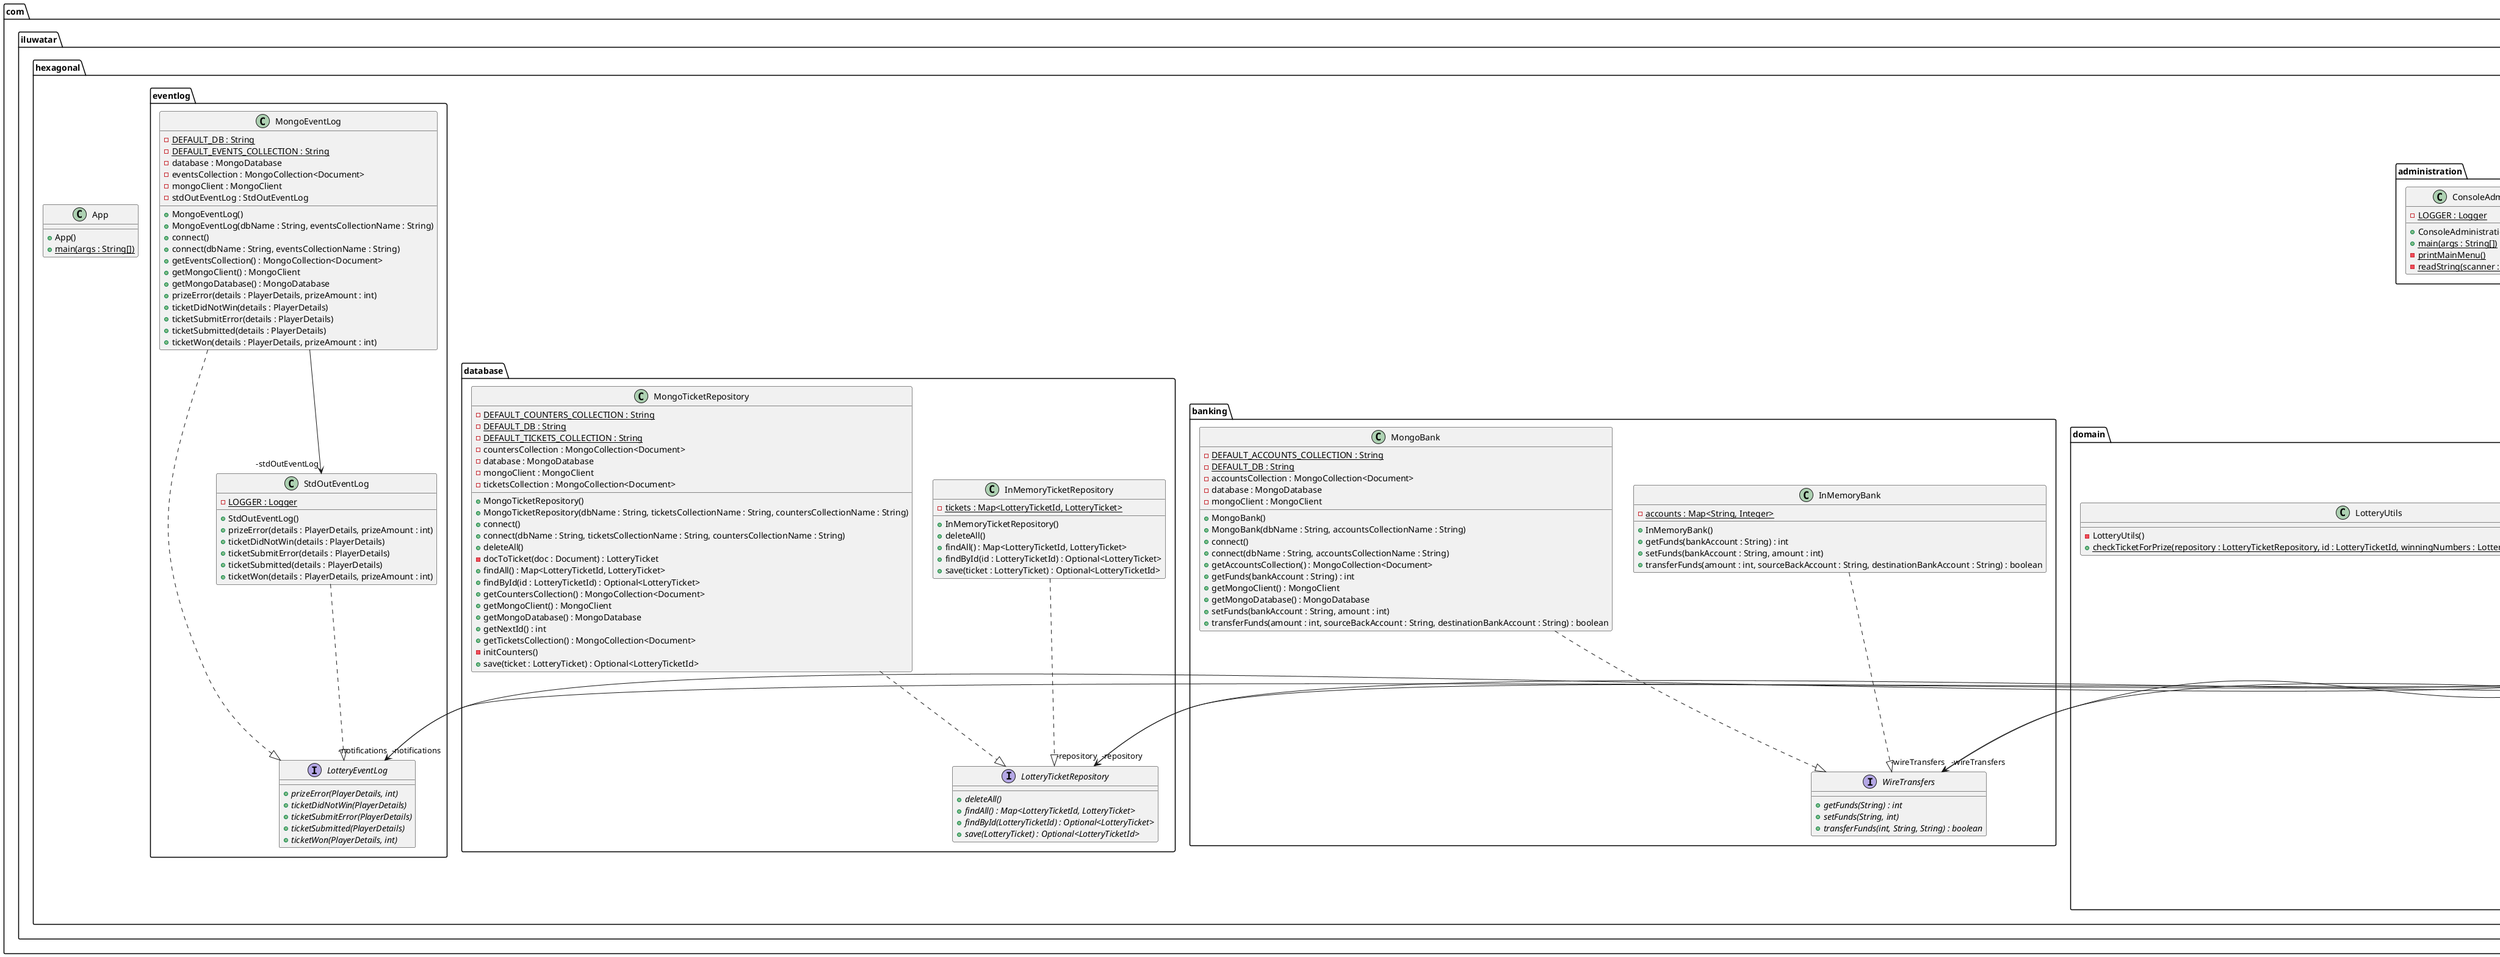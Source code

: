 @startuml
package com.iluwatar.hexagonal.sampledata {
  class SampleData {
    - PLAYERS : List<PlayerDetails> {static}
    + SampleData()
    - getRandomPlayerDetails() : PlayerDetails {static}
    + submitTickets(lotteryService : LotteryService, numTickets : int) {static}
  }
}
package com.iluwatar.hexagonal.service {
  class ConsoleLottery {
    - LOGGER : Logger {static}
    + ConsoleLottery()
    - addFundsToLotteryAccount(bank : WireTransfers, scanner : Scanner) {static}
    - checkTicket(service : LotteryService, scanner : Scanner) {static}
    + main(args : String[]) {static}
    - printMainMenu() {static}
    - queryLotteryAccountFunds(bank : WireTransfers, scanner : Scanner) {static}
    - readString(scanner : Scanner) : String {static}
    - submitTicket(service : LotteryService, scanner : Scanner) {static}
  }
}
package com.iluwatar.hexagonal.mongo {
  class MongoConnectionPropertiesLoader {
    - DEFAULT_HOST : String {static}
    - DEFAULT_PORT : int {static}
    + MongoConnectionPropertiesLoader()
    + load() {static}
  }
}
package com.iluwatar.hexagonal.domain {
  class LotteryAdministration {
    - notifications : LotteryEventLog
    - repository : LotteryTicketRepository
    - wireTransfers : WireTransfers
    + LotteryAdministration(repository : LotteryTicketRepository, notifications : LotteryEventLog, wireTransfers : WireTransfers)
    + getAllSubmittedTickets() : Map<LotteryTicketId, LotteryTicket>
    + performLottery() : LotteryNumbers
    + resetLottery()
  }
  class LotteryConstants {
    + PLAYER_MAX_SALDO : int {static}
    + PRIZE_AMOUNT : int {static}
    + SERVICE_BANK_ACCOUNT : String {static}
    + SERVICE_BANK_ACCOUNT_SALDO : int {static}
    + TICKET_PRIZE : int {static}
    - LotteryConstants()
  }
  class LotteryNumbers {
    + MAX_NUMBER : int {static}
    + MIN_NUMBER : int {static}
    + NUM_NUMBERS : int {static}
    - numbers : Set<Integer>
    - LotteryNumbers()
    - LotteryNumbers(givenNumbers : Set<Integer>)
    + create(givenNumbers : Set<Integer>) : LotteryNumbers {static}
    + createRandom() : LotteryNumbers {static}
    + equals(obj : Object) : boolean
    - generateRandomNumbers()
    + getNumbers() : Set<Integer>
    + getNumbersAsString() : String
    + hashCode() : int
    + toString() : String
  }
  -class RandomNumberGenerator {
    - randomIterator : OfInt
    + RandomNumberGenerator(min : int, max : int)
    + nextInt() : int
  }
  class LotteryService {
    - notifications : LotteryEventLog
    - repository : LotteryTicketRepository
    - wireTransfers : WireTransfers
    + LotteryService(repository : LotteryTicketRepository, notifications : LotteryEventLog, wireTransfers : WireTransfers)
    + checkTicketForPrize(id : LotteryTicketId, winningNumbers : LotteryNumbers) : LotteryTicketCheckResult
    + submitTicket(ticket : LotteryTicket) : Optional<LotteryTicketId>
  }
  class LotteryTicket {
    - id : LotteryTicketId
    - lotteryNumbers : LotteryNumbers
    - playerDetails : PlayerDetails
    + LotteryTicket(id : LotteryTicketId, details : PlayerDetails, numbers : LotteryNumbers)
    + equals(obj : Object) : boolean
    + getId() : LotteryTicketId
    + getNumbers() : LotteryNumbers
    + getPlayerDetails() : PlayerDetails
    + hashCode() : int
    + setId(id : LotteryTicketId)
    + toString() : String
  }
  class LotteryTicketCheckResult {
    - checkResult : CheckResult
    - prizeAmount : int
    + LotteryTicketCheckResult(result : CheckResult)
    + LotteryTicketCheckResult(result : CheckResult, amount : int)
    + equals(obj : Object) : boolean
    + getPrizeAmount() : int
    + getResult() : CheckResult
    + hashCode() : int
  }
  enum CheckResult {
    + NO_PRIZE {static}
    + TICKET_NOT_SUBMITTED {static}
    + WIN_PRIZE {static}
    + valueOf(name : String) : CheckResult {static}
    + values() : CheckResult[] {static}
  }
  class LotteryTicketId {
    - id : int
    - numAllocated : int {static}
    + LotteryTicketId()
    + LotteryTicketId(id : int)
    + equals(o : Object) : boolean
    + getId() : int
    + hashCode() : int
    + toString() : String
  }
  class LotteryUtils {
    - LotteryUtils()
    + checkTicketForPrize(repository : LotteryTicketRepository, id : LotteryTicketId, winningNumbers : LotteryNumbers) : LotteryTicketCheckResult {static}
  }
  class PlayerDetails {
    - bankAccountNumber : String
    - emailAddress : String
    - phoneNumber : String
    + PlayerDetails(email : String, bankAccount : String, phone : String)
    + equals(obj : Object) : boolean
    + getBankAccount() : String
    + getEmail() : String
    + getPhoneNumber() : String
    + hashCode() : int
    + toString() : String
  }
}
package com.iluwatar.hexagonal.banking {
  class InMemoryBank {
    - accounts : Map<String, Integer> {static}
    + InMemoryBank()
    + getFunds(bankAccount : String) : int
    + setFunds(bankAccount : String, amount : int)
    + transferFunds(amount : int, sourceBackAccount : String, destinationBankAccount : String) : boolean
  }
  class MongoBank {
    - DEFAULT_ACCOUNTS_COLLECTION : String {static}
    - DEFAULT_DB : String {static}
    - accountsCollection : MongoCollection<Document>
    - database : MongoDatabase
    - mongoClient : MongoClient
    + MongoBank()
    + MongoBank(dbName : String, accountsCollectionName : String)
    + connect()
    + connect(dbName : String, accountsCollectionName : String)
    + getAccountsCollection() : MongoCollection<Document>
    + getFunds(bankAccount : String) : int
    + getMongoClient() : MongoClient
    + getMongoDatabase() : MongoDatabase
    + setFunds(bankAccount : String, amount : int)
    + transferFunds(amount : int, sourceBackAccount : String, destinationBankAccount : String) : boolean
  }
  interface WireTransfers {
    + getFunds(String) : int {abstract}
    + setFunds(String, int) {abstract}
    + transferFunds(int, String, String) : boolean {abstract}
  }
}
package com.iluwatar.hexagonal.database {
  class InMemoryTicketRepository {
    - tickets : Map<LotteryTicketId, LotteryTicket> {static}
    + InMemoryTicketRepository()
    + deleteAll()
    + findAll() : Map<LotteryTicketId, LotteryTicket>
    + findById(id : LotteryTicketId) : Optional<LotteryTicket>
    + save(ticket : LotteryTicket) : Optional<LotteryTicketId>
  }
  interface LotteryTicketRepository {
    + deleteAll() {abstract}
    + findAll() : Map<LotteryTicketId, LotteryTicket> {abstract}
    + findById(LotteryTicketId) : Optional<LotteryTicket> {abstract}
    + save(LotteryTicket) : Optional<LotteryTicketId> {abstract}
  }
  class MongoTicketRepository {
    - DEFAULT_COUNTERS_COLLECTION : String {static}
    - DEFAULT_DB : String {static}
    - DEFAULT_TICKETS_COLLECTION : String {static}
    - countersCollection : MongoCollection<Document>
    - database : MongoDatabase
    - mongoClient : MongoClient
    - ticketsCollection : MongoCollection<Document>
    + MongoTicketRepository()
    + MongoTicketRepository(dbName : String, ticketsCollectionName : String, countersCollectionName : String)
    + connect()
    + connect(dbName : String, ticketsCollectionName : String, countersCollectionName : String)
    + deleteAll()
    - docToTicket(doc : Document) : LotteryTicket
    + findAll() : Map<LotteryTicketId, LotteryTicket>
    + findById(id : LotteryTicketId) : Optional<LotteryTicket>
    + getCountersCollection() : MongoCollection<Document>
    + getMongoClient() : MongoClient
    + getMongoDatabase() : MongoDatabase
    + getNextId() : int
    + getTicketsCollection() : MongoCollection<Document>
    - initCounters()
    + save(ticket : LotteryTicket) : Optional<LotteryTicketId>
  }
}
package com.iluwatar.hexagonal {
  class App {
    + App()
    + main(args : String[]) {static}
  }
}
package com.iluwatar.hexagonal.administration {
  class ConsoleAdministration {
    - LOGGER : Logger {static}
    + ConsoleAdministration()
    + main(args : String[]) {static}
    - printMainMenu() {static}
    - readString(scanner : Scanner) : String {static}
  }
}
package com.iluwatar.hexagonal.eventlog {
  interface LotteryEventLog {
    + prizeError(PlayerDetails, int) {abstract}
    + ticketDidNotWin(PlayerDetails) {abstract}
    + ticketSubmitError(PlayerDetails) {abstract}
    + ticketSubmitted(PlayerDetails) {abstract}
    + ticketWon(PlayerDetails, int) {abstract}
  }
  class MongoEventLog {
    - DEFAULT_DB : String {static}
    - DEFAULT_EVENTS_COLLECTION : String {static}
    - database : MongoDatabase
    - eventsCollection : MongoCollection<Document>
    - mongoClient : MongoClient
    - stdOutEventLog : StdOutEventLog
    + MongoEventLog()
    + MongoEventLog(dbName : String, eventsCollectionName : String)
    + connect()
    + connect(dbName : String, eventsCollectionName : String)
    + getEventsCollection() : MongoCollection<Document>
    + getMongoClient() : MongoClient
    + getMongoDatabase() : MongoDatabase
    + prizeError(details : PlayerDetails, prizeAmount : int)
    + ticketDidNotWin(details : PlayerDetails)
    + ticketSubmitError(details : PlayerDetails)
    + ticketSubmitted(details : PlayerDetails)
    + ticketWon(details : PlayerDetails, prizeAmount : int)
  }
  class StdOutEventLog {
    - LOGGER : Logger {static}
    + StdOutEventLog()
    + prizeError(details : PlayerDetails, prizeAmount : int)
    + ticketDidNotWin(details : PlayerDetails)
    + ticketSubmitError(details : PlayerDetails)
    + ticketSubmitted(details : PlayerDetails)
    + ticketWon(details : PlayerDetails, prizeAmount : int)
  }
}
LotteryTicket -->  "-playerDetails" PlayerDetails
MongoEventLog -->  "-stdOutEventLog" StdOutEventLog
LotteryService -->  "-wireTransfers" WireTransfers
LotteryAdministration -->  "-notifications" LotteryEventLog
LotteryAdministration -->  "-wireTransfers" WireTransfers
LotteryService -->  "-notifications" LotteryEventLog
LotteryTicket -->  "-id" LotteryTicketId
LotteryAdministration -->  "-repository" LotteryTicketRepository
LotteryTicket -->  "-lotteryNumbers" LotteryNumbers
SampleData -->  "-PLAYERS" PlayerDetails
RandomNumberGenerator ..+ LotteryNumbers
LotteryService -->  "-repository" LotteryTicketRepository
CheckResult ..+ LotteryTicketCheckResult
LotteryTicketCheckResult -->  "-checkResult" CheckResult
InMemoryBank ..|> WireTransfers 
MongoBank ..|> WireTransfers 
InMemoryTicketRepository ..|> LotteryTicketRepository 
MongoTicketRepository ..|> LotteryTicketRepository 
MongoEventLog ..|> LotteryEventLog 
StdOutEventLog ..|> LotteryEventLog 
@enduml
